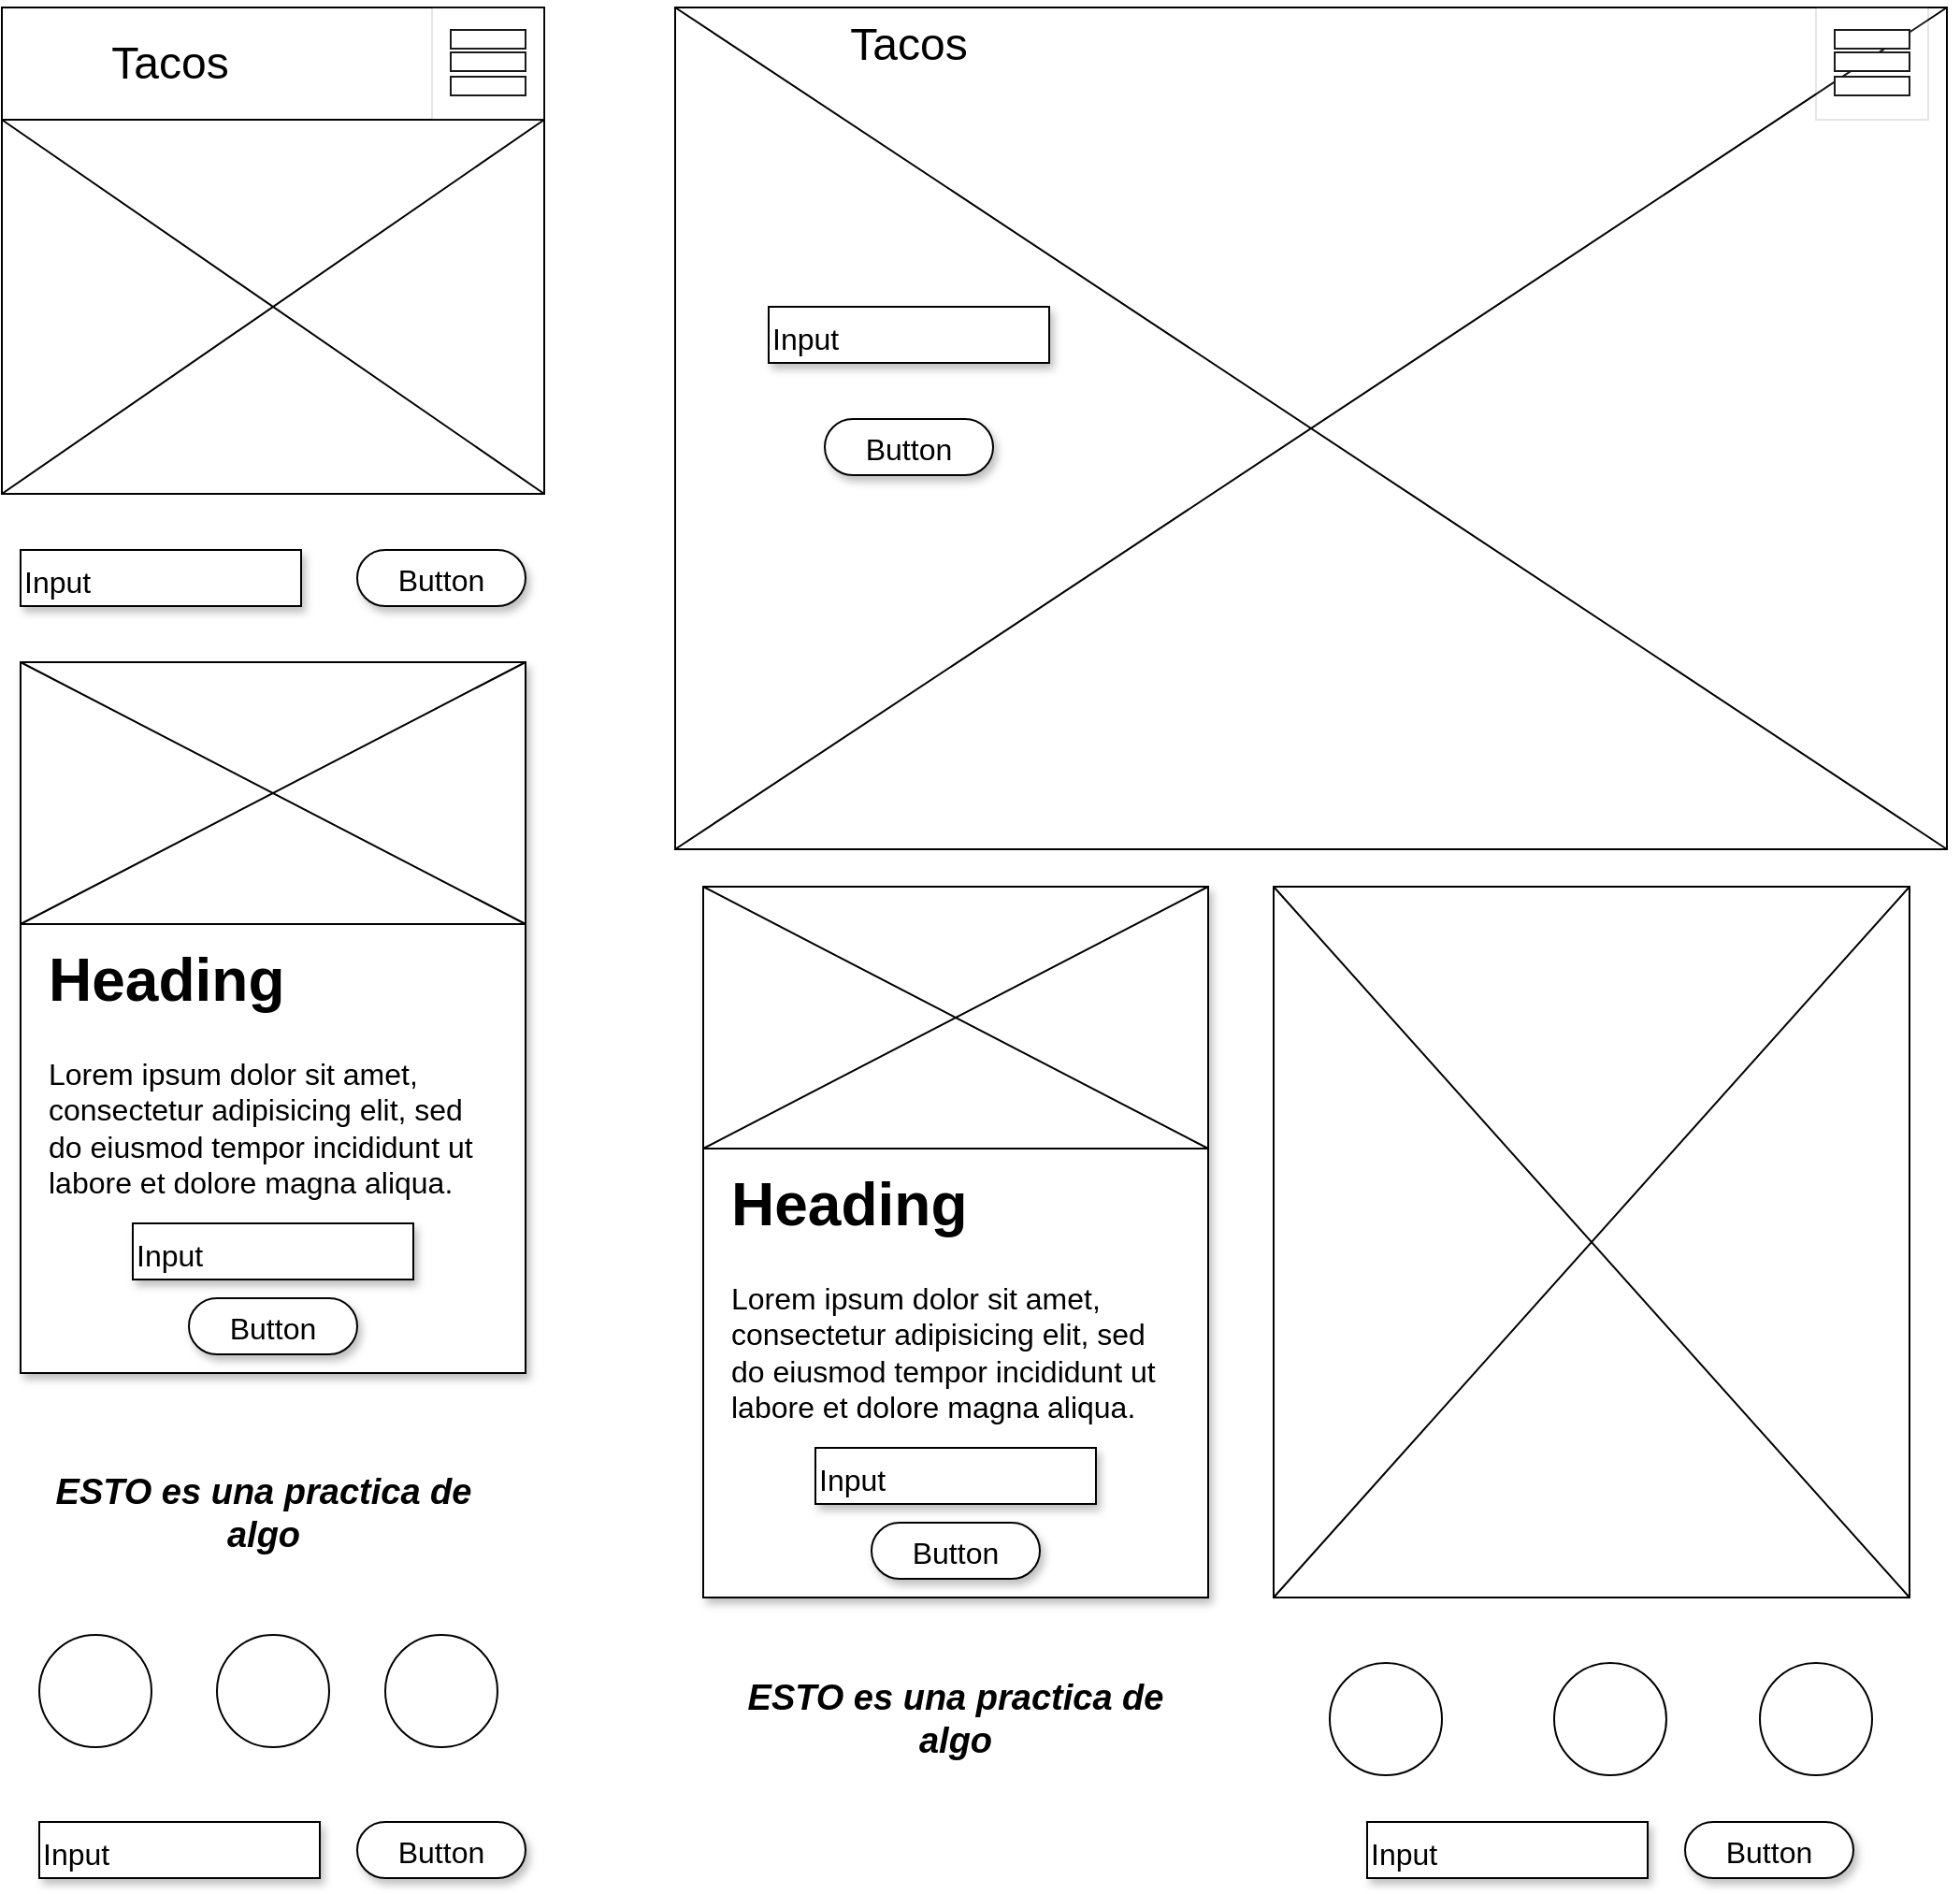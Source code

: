 <mxfile version="14.1.8" type="device"><diagram id="pO1tTk4rZIYUtTO3TMYp" name="Página-1"><mxGraphModel dx="1024" dy="592" grid="1" gridSize="10" guides="1" tooltips="1" connect="1" arrows="1" fold="1" page="1" pageScale="1" pageWidth="850" pageHeight="1100" math="0" shadow="0"><root><mxCell id="0"/><mxCell id="1" parent="0"/><mxCell id="yyGFAyj-d4QQvks7vko5-1" value="" style="rounded=0;whiteSpace=wrap;html=1;shadow=1;glass=0;sketch=0;fontSize=16;align=center;" vertex="1" parent="1"><mxGeometry x="415" y="510" width="270" height="380" as="geometry"/></mxCell><mxCell id="yyGFAyj-d4QQvks7vko5-2" value="" style="rounded=0;whiteSpace=wrap;html=1;" vertex="1" parent="1"><mxGeometry x="40" y="40" width="290" height="60" as="geometry"/></mxCell><mxCell id="yyGFAyj-d4QQvks7vko5-3" value="Tacos" style="text;html=1;strokeColor=none;fillColor=none;align=center;verticalAlign=middle;whiteSpace=wrap;rounded=0;fontSize=24;" vertex="1" parent="1"><mxGeometry x="50" y="60" width="160" height="20" as="geometry"/></mxCell><mxCell id="yyGFAyj-d4QQvks7vko5-4" value="" style="group" vertex="1" connectable="0" parent="1"><mxGeometry x="40" y="100" width="290" height="200" as="geometry"/></mxCell><mxCell id="yyGFAyj-d4QQvks7vko5-5" value="" style="rounded=0;whiteSpace=wrap;html=1;fontSize=24;" vertex="1" parent="yyGFAyj-d4QQvks7vko5-4"><mxGeometry width="290" height="200" as="geometry"/></mxCell><mxCell id="yyGFAyj-d4QQvks7vko5-6" value="" style="endArrow=none;html=1;fontSize=24;entryX=1;entryY=0;entryDx=0;entryDy=0;exitX=0;exitY=1;exitDx=0;exitDy=0;" edge="1" parent="yyGFAyj-d4QQvks7vko5-4" source="yyGFAyj-d4QQvks7vko5-5" target="yyGFAyj-d4QQvks7vko5-5"><mxGeometry width="50" height="50" relative="1" as="geometry"><mxPoint x="48.333" y="566.667" as="sourcePoint"/><mxPoint x="169.167" y="400" as="targetPoint"/></mxGeometry></mxCell><mxCell id="yyGFAyj-d4QQvks7vko5-7" value="" style="endArrow=none;html=1;fontSize=24;exitX=0;exitY=0;exitDx=0;exitDy=0;entryX=1;entryY=1;entryDx=0;entryDy=0;" edge="1" parent="yyGFAyj-d4QQvks7vko5-4" source="yyGFAyj-d4QQvks7vko5-5" target="yyGFAyj-d4QQvks7vko5-5"><mxGeometry width="50" height="50" relative="1" as="geometry"><mxPoint x="72.5" y="466.667" as="sourcePoint"/><mxPoint x="193.333" y="300" as="targetPoint"/></mxGeometry></mxCell><mxCell id="yyGFAyj-d4QQvks7vko5-8" value="" style="group" vertex="1" connectable="0" parent="1"><mxGeometry x="270" y="40" width="60" height="60" as="geometry"/></mxCell><mxCell id="yyGFAyj-d4QQvks7vko5-9" value="" style="rounded=0;whiteSpace=wrap;html=1;container=0;" vertex="1" parent="yyGFAyj-d4QQvks7vko5-8"><mxGeometry x="10" y="12" width="40" height="10" as="geometry"/></mxCell><mxCell id="yyGFAyj-d4QQvks7vko5-10" value="" style="rounded=0;whiteSpace=wrap;html=1;container=0;" vertex="1" parent="yyGFAyj-d4QQvks7vko5-8"><mxGeometry x="10" y="24" width="40" height="10" as="geometry"/></mxCell><mxCell id="yyGFAyj-d4QQvks7vko5-11" value="" style="rounded=0;whiteSpace=wrap;html=1;container=0;" vertex="1" parent="yyGFAyj-d4QQvks7vko5-8"><mxGeometry x="10" y="37" width="40" height="10" as="geometry"/></mxCell><mxCell id="yyGFAyj-d4QQvks7vko5-12" value="" style="rounded=0;whiteSpace=wrap;html=1;fontSize=24;opacity=10;container=0;" vertex="1" parent="yyGFAyj-d4QQvks7vko5-8"><mxGeometry width="60" height="60" as="geometry"/></mxCell><mxCell id="yyGFAyj-d4QQvks7vko5-13" value="&lt;font style=&quot;font-size: 16px&quot;&gt;Input&lt;/font&gt;" style="rounded=0;whiteSpace=wrap;html=1;fontSize=24;shadow=1;sketch=0;align=left;" vertex="1" parent="1"><mxGeometry x="50" y="330" width="150" height="30" as="geometry"/></mxCell><mxCell id="yyGFAyj-d4QQvks7vko5-14" value="&lt;font style=&quot;font-size: 16px;&quot;&gt;Button&lt;/font&gt;" style="rounded=1;whiteSpace=wrap;html=1;shadow=1;sketch=0;fontSize=16;glass=0;arcSize=50;align=center;verticalAlign=middle;spacingTop=1;" vertex="1" parent="1"><mxGeometry x="230" y="330" width="90" height="30" as="geometry"/></mxCell><mxCell id="yyGFAyj-d4QQvks7vko5-15" value="" style="group;rounded=1;shadow=1;glass=0;sketch=0;fontSize=16;align=center;" vertex="1" connectable="0" parent="1"><mxGeometry x="415" y="510" width="270" height="140" as="geometry"/></mxCell><mxCell id="yyGFAyj-d4QQvks7vko5-16" value="" style="rounded=0;whiteSpace=wrap;html=1;fontSize=24;" vertex="1" parent="yyGFAyj-d4QQvks7vko5-15"><mxGeometry width="270" height="140" as="geometry"/></mxCell><mxCell id="yyGFAyj-d4QQvks7vko5-17" value="" style="endArrow=none;html=1;fontSize=24;entryX=1;entryY=0;entryDx=0;entryDy=0;exitX=0;exitY=1;exitDx=0;exitDy=0;" edge="1" parent="yyGFAyj-d4QQvks7vko5-15" source="yyGFAyj-d4QQvks7vko5-16" target="yyGFAyj-d4QQvks7vko5-16"><mxGeometry width="50" height="50" relative="1" as="geometry"><mxPoint x="45.0" y="396.667" as="sourcePoint"/><mxPoint x="157.5" y="280" as="targetPoint"/></mxGeometry></mxCell><mxCell id="yyGFAyj-d4QQvks7vko5-18" value="" style="endArrow=none;html=1;fontSize=24;exitX=0;exitY=0;exitDx=0;exitDy=0;entryX=1;entryY=1;entryDx=0;entryDy=0;" edge="1" parent="yyGFAyj-d4QQvks7vko5-15" source="yyGFAyj-d4QQvks7vko5-16" target="yyGFAyj-d4QQvks7vko5-16"><mxGeometry width="50" height="50" relative="1" as="geometry"><mxPoint x="67.5" y="326.667" as="sourcePoint"/><mxPoint x="180.0" y="210" as="targetPoint"/></mxGeometry></mxCell><mxCell id="yyGFAyj-d4QQvks7vko5-19" value="&lt;h1&gt;Heading&lt;/h1&gt;&lt;p&gt;Lorem ipsum dolor sit amet, consectetur adipisicing elit, sed do eiusmod tempor incididunt ut labore et dolore magna aliqua.&lt;/p&gt;" style="text;html=1;strokeColor=none;fillColor=none;spacing=5;spacingTop=-20;whiteSpace=wrap;overflow=hidden;rounded=0;shadow=1;glass=0;sketch=0;fontSize=16;align=left;" vertex="1" parent="1"><mxGeometry x="425" y="650" width="250" height="150" as="geometry"/></mxCell><mxCell id="yyGFAyj-d4QQvks7vko5-20" value="&lt;font style=&quot;font-size: 16px&quot;&gt;Input&lt;/font&gt;" style="rounded=0;whiteSpace=wrap;html=1;fontSize=24;shadow=1;sketch=0;align=left;" vertex="1" parent="1"><mxGeometry x="475" y="810" width="150" height="30" as="geometry"/></mxCell><mxCell id="yyGFAyj-d4QQvks7vko5-21" value="&lt;font style=&quot;font-size: 16px;&quot;&gt;Button&lt;/font&gt;" style="rounded=1;whiteSpace=wrap;html=1;shadow=1;sketch=0;fontSize=16;glass=0;arcSize=50;align=center;verticalAlign=middle;spacingTop=1;" vertex="1" parent="1"><mxGeometry x="505" y="850" width="90" height="30" as="geometry"/></mxCell><mxCell id="yyGFAyj-d4QQvks7vko5-22" value="" style="group;rounded=1;shadow=1;glass=0;sketch=0;fontSize=16;align=left;" vertex="1" connectable="0" parent="1"><mxGeometry x="400" y="40" width="680" height="450" as="geometry"/></mxCell><mxCell id="yyGFAyj-d4QQvks7vko5-23" value="" style="rounded=0;whiteSpace=wrap;html=1;fontSize=24;" vertex="1" parent="yyGFAyj-d4QQvks7vko5-22"><mxGeometry width="680.0" height="450" as="geometry"/></mxCell><mxCell id="yyGFAyj-d4QQvks7vko5-24" value="" style="endArrow=none;html=1;fontSize=24;entryX=1;entryY=0;entryDx=0;entryDy=0;exitX=0;exitY=1;exitDx=0;exitDy=0;" edge="1" parent="yyGFAyj-d4QQvks7vko5-22" source="yyGFAyj-d4QQvks7vko5-23" target="yyGFAyj-d4QQvks7vko5-23"><mxGeometry width="50" height="50" relative="1" as="geometry"><mxPoint x="113.333" y="1275.0" as="sourcePoint"/><mxPoint x="396.667" y="900" as="targetPoint"/></mxGeometry></mxCell><mxCell id="yyGFAyj-d4QQvks7vko5-25" value="" style="endArrow=none;html=1;fontSize=24;exitX=0;exitY=0;exitDx=0;exitDy=0;entryX=1;entryY=1;entryDx=0;entryDy=0;" edge="1" parent="yyGFAyj-d4QQvks7vko5-22" source="yyGFAyj-d4QQvks7vko5-23" target="yyGFAyj-d4QQvks7vko5-23"><mxGeometry width="50" height="50" relative="1" as="geometry"><mxPoint x="170.0" y="1050" as="sourcePoint"/><mxPoint x="453.333" y="675" as="targetPoint"/></mxGeometry></mxCell><mxCell id="yyGFAyj-d4QQvks7vko5-26" value="&lt;font style=&quot;font-size: 16px;&quot;&gt;Button&lt;/font&gt;" style="rounded=1;whiteSpace=wrap;html=1;shadow=1;sketch=0;fontSize=16;glass=0;arcSize=50;align=center;verticalAlign=middle;spacingTop=1;" vertex="1" parent="yyGFAyj-d4QQvks7vko5-22"><mxGeometry x="80" y="220" width="90" height="30" as="geometry"/></mxCell><mxCell id="yyGFAyj-d4QQvks7vko5-27" value="" style="group;rounded=1;shadow=1;glass=0;sketch=0;fontSize=16;align=left;" vertex="1" connectable="0" parent="yyGFAyj-d4QQvks7vko5-22"><mxGeometry x="610" width="60" height="60" as="geometry"/></mxCell><mxCell id="yyGFAyj-d4QQvks7vko5-28" value="" style="rounded=0;whiteSpace=wrap;html=1;container=0;" vertex="1" parent="yyGFAyj-d4QQvks7vko5-27"><mxGeometry x="10" y="12" width="40" height="10" as="geometry"/></mxCell><mxCell id="yyGFAyj-d4QQvks7vko5-29" value="" style="rounded=0;whiteSpace=wrap;html=1;container=0;" vertex="1" parent="yyGFAyj-d4QQvks7vko5-27"><mxGeometry x="10" y="24" width="40" height="10" as="geometry"/></mxCell><mxCell id="yyGFAyj-d4QQvks7vko5-30" value="" style="rounded=0;whiteSpace=wrap;html=1;container=0;" vertex="1" parent="yyGFAyj-d4QQvks7vko5-27"><mxGeometry x="10" y="37" width="40" height="10" as="geometry"/></mxCell><mxCell id="yyGFAyj-d4QQvks7vko5-31" value="" style="rounded=0;whiteSpace=wrap;html=1;fontSize=24;opacity=10;container=0;" vertex="1" parent="yyGFAyj-d4QQvks7vko5-27"><mxGeometry width="60" height="60" as="geometry"/></mxCell><mxCell id="yyGFAyj-d4QQvks7vko5-32" value="Tacos" style="text;html=1;strokeColor=none;fillColor=none;align=center;verticalAlign=middle;whiteSpace=wrap;rounded=0;fontSize=24;" vertex="1" parent="yyGFAyj-d4QQvks7vko5-22"><mxGeometry x="45" y="10" width="160" height="20" as="geometry"/></mxCell><mxCell id="yyGFAyj-d4QQvks7vko5-33" value="&lt;font style=&quot;font-size: 16px&quot;&gt;Input&lt;/font&gt;" style="rounded=0;whiteSpace=wrap;html=1;fontSize=24;shadow=1;sketch=0;align=left;glass=0;" vertex="1" parent="1"><mxGeometry x="450" y="200" width="150" height="30" as="geometry"/></mxCell><mxCell id="yyGFAyj-d4QQvks7vko5-34" value="" style="group;rounded=1;shadow=1;glass=0;sketch=0;fontSize=16;align=left;" vertex="1" connectable="0" parent="1"><mxGeometry x="720" y="510" width="340" height="380" as="geometry"/></mxCell><mxCell id="yyGFAyj-d4QQvks7vko5-35" value="" style="rounded=0;whiteSpace=wrap;html=1;fontSize=24;" vertex="1" parent="yyGFAyj-d4QQvks7vko5-34"><mxGeometry width="340.0" height="380" as="geometry"/></mxCell><mxCell id="yyGFAyj-d4QQvks7vko5-36" value="" style="endArrow=none;html=1;fontSize=24;entryX=1;entryY=0;entryDx=0;entryDy=0;exitX=0;exitY=1;exitDx=0;exitDy=0;" edge="1" parent="yyGFAyj-d4QQvks7vko5-34" source="yyGFAyj-d4QQvks7vko5-35" target="yyGFAyj-d4QQvks7vko5-35"><mxGeometry width="50" height="50" relative="1" as="geometry"><mxPoint x="56.667" y="1076.667" as="sourcePoint"/><mxPoint x="198.333" y="760" as="targetPoint"/></mxGeometry></mxCell><mxCell id="yyGFAyj-d4QQvks7vko5-37" value="" style="endArrow=none;html=1;fontSize=24;exitX=0;exitY=0;exitDx=0;exitDy=0;entryX=1;entryY=1;entryDx=0;entryDy=0;" edge="1" parent="yyGFAyj-d4QQvks7vko5-34" source="yyGFAyj-d4QQvks7vko5-35" target="yyGFAyj-d4QQvks7vko5-35"><mxGeometry width="50" height="50" relative="1" as="geometry"><mxPoint x="85.0" y="886.667" as="sourcePoint"/><mxPoint x="226.667" y="570" as="targetPoint"/></mxGeometry></mxCell><mxCell id="yyGFAyj-d4QQvks7vko5-38" value="" style="rounded=0;whiteSpace=wrap;html=1;shadow=1;glass=0;sketch=0;fontSize=16;align=center;" vertex="1" parent="1"><mxGeometry x="50" y="390" width="270" height="380" as="geometry"/></mxCell><mxCell id="yyGFAyj-d4QQvks7vko5-39" value="" style="group;rounded=1;shadow=1;glass=0;sketch=0;fontSize=16;align=center;" vertex="1" connectable="0" parent="1"><mxGeometry x="50" y="390" width="270" height="140" as="geometry"/></mxCell><mxCell id="yyGFAyj-d4QQvks7vko5-40" value="" style="rounded=0;whiteSpace=wrap;html=1;fontSize=24;" vertex="1" parent="yyGFAyj-d4QQvks7vko5-39"><mxGeometry width="270" height="140" as="geometry"/></mxCell><mxCell id="yyGFAyj-d4QQvks7vko5-41" value="" style="endArrow=none;html=1;fontSize=24;entryX=1;entryY=0;entryDx=0;entryDy=0;exitX=0;exitY=1;exitDx=0;exitDy=0;" edge="1" parent="yyGFAyj-d4QQvks7vko5-39" source="yyGFAyj-d4QQvks7vko5-40" target="yyGFAyj-d4QQvks7vko5-40"><mxGeometry width="50" height="50" relative="1" as="geometry"><mxPoint x="45.0" y="396.667" as="sourcePoint"/><mxPoint x="157.5" y="280" as="targetPoint"/></mxGeometry></mxCell><mxCell id="yyGFAyj-d4QQvks7vko5-42" value="" style="endArrow=none;html=1;fontSize=24;exitX=0;exitY=0;exitDx=0;exitDy=0;entryX=1;entryY=1;entryDx=0;entryDy=0;" edge="1" parent="yyGFAyj-d4QQvks7vko5-39" source="yyGFAyj-d4QQvks7vko5-40" target="yyGFAyj-d4QQvks7vko5-40"><mxGeometry width="50" height="50" relative="1" as="geometry"><mxPoint x="67.5" y="326.667" as="sourcePoint"/><mxPoint x="180.0" y="210" as="targetPoint"/></mxGeometry></mxCell><mxCell id="yyGFAyj-d4QQvks7vko5-43" value="&lt;h1&gt;Heading&lt;/h1&gt;&lt;p&gt;Lorem ipsum dolor sit amet, consectetur adipisicing elit, sed do eiusmod tempor incididunt ut labore et dolore magna aliqua.&lt;/p&gt;" style="text;html=1;strokeColor=none;fillColor=none;spacing=5;spacingTop=-20;whiteSpace=wrap;overflow=hidden;rounded=0;shadow=1;glass=0;sketch=0;fontSize=16;align=left;" vertex="1" parent="1"><mxGeometry x="60" y="530" width="250" height="150" as="geometry"/></mxCell><mxCell id="yyGFAyj-d4QQvks7vko5-44" value="&lt;font style=&quot;font-size: 16px&quot;&gt;Input&lt;/font&gt;" style="rounded=0;whiteSpace=wrap;html=1;fontSize=24;shadow=1;sketch=0;align=left;" vertex="1" parent="1"><mxGeometry x="110" y="690" width="150" height="30" as="geometry"/></mxCell><mxCell id="yyGFAyj-d4QQvks7vko5-45" value="&lt;font style=&quot;font-size: 16px;&quot;&gt;Button&lt;/font&gt;" style="rounded=1;whiteSpace=wrap;html=1;shadow=1;sketch=0;fontSize=16;glass=0;arcSize=50;align=center;verticalAlign=middle;spacingTop=1;" vertex="1" parent="1"><mxGeometry x="140" y="730" width="90" height="30" as="geometry"/></mxCell><mxCell id="yyGFAyj-d4QQvks7vko5-46" value="ESTO es una practica de algo" style="text;html=1;strokeColor=none;fillColor=none;align=center;verticalAlign=middle;whiteSpace=wrap;rounded=0;shadow=1;glass=0;sketch=0;fontSize=19;fontStyle=3" vertex="1" parent="1"><mxGeometry x="60" y="810" width="240" height="70" as="geometry"/></mxCell><mxCell id="yyGFAyj-d4QQvks7vko5-47" value="" style="ellipse;whiteSpace=wrap;html=1;aspect=fixed;rounded=1;shadow=0;glass=0;sketch=0;fontSize=19;align=left;" vertex="1" parent="1"><mxGeometry x="60" y="910" width="60" height="60" as="geometry"/></mxCell><mxCell id="yyGFAyj-d4QQvks7vko5-48" value="" style="ellipse;whiteSpace=wrap;html=1;aspect=fixed;rounded=1;shadow=0;glass=0;sketch=0;fontSize=19;align=left;" vertex="1" parent="1"><mxGeometry x="155" y="910" width="60" height="60" as="geometry"/></mxCell><mxCell id="yyGFAyj-d4QQvks7vko5-49" value="" style="ellipse;whiteSpace=wrap;html=1;aspect=fixed;rounded=1;shadow=0;glass=0;sketch=0;fontSize=19;align=left;" vertex="1" parent="1"><mxGeometry x="245" y="910" width="60" height="60" as="geometry"/></mxCell><mxCell id="yyGFAyj-d4QQvks7vko5-50" value="&lt;font style=&quot;font-size: 16px&quot;&gt;Input&lt;/font&gt;" style="rounded=0;whiteSpace=wrap;html=1;fontSize=24;shadow=1;sketch=0;align=left;" vertex="1" parent="1"><mxGeometry x="60" y="1010" width="150" height="30" as="geometry"/></mxCell><mxCell id="yyGFAyj-d4QQvks7vko5-51" value="&lt;font style=&quot;font-size: 16px;&quot;&gt;Button&lt;/font&gt;" style="rounded=1;whiteSpace=wrap;html=1;shadow=1;sketch=0;fontSize=16;glass=0;arcSize=50;align=center;verticalAlign=middle;spacingTop=1;" vertex="1" parent="1"><mxGeometry x="230" y="1010" width="90" height="30" as="geometry"/></mxCell><mxCell id="yyGFAyj-d4QQvks7vko5-52" value="ESTO es una practica de algo" style="text;html=1;strokeColor=none;fillColor=none;align=center;verticalAlign=middle;whiteSpace=wrap;rounded=0;shadow=1;glass=0;sketch=0;fontSize=19;fontStyle=3" vertex="1" parent="1"><mxGeometry x="430" y="920" width="240" height="70" as="geometry"/></mxCell><mxCell id="yyGFAyj-d4QQvks7vko5-53" value="" style="ellipse;whiteSpace=wrap;html=1;aspect=fixed;rounded=1;shadow=0;glass=0;sketch=0;fontSize=19;align=left;" vertex="1" parent="1"><mxGeometry x="750" y="925" width="60" height="60" as="geometry"/></mxCell><mxCell id="yyGFAyj-d4QQvks7vko5-54" value="" style="ellipse;whiteSpace=wrap;html=1;aspect=fixed;rounded=1;shadow=0;glass=0;sketch=0;fontSize=19;align=left;" vertex="1" parent="1"><mxGeometry x="870" y="925" width="60" height="60" as="geometry"/></mxCell><mxCell id="yyGFAyj-d4QQvks7vko5-55" value="" style="ellipse;whiteSpace=wrap;html=1;aspect=fixed;rounded=1;shadow=0;glass=0;sketch=0;fontSize=19;align=left;" vertex="1" parent="1"><mxGeometry x="980" y="925" width="60" height="60" as="geometry"/></mxCell><mxCell id="yyGFAyj-d4QQvks7vko5-56" value="&lt;font style=&quot;font-size: 16px&quot;&gt;Input&lt;/font&gt;" style="rounded=0;whiteSpace=wrap;html=1;fontSize=24;shadow=1;sketch=0;align=left;" vertex="1" parent="1"><mxGeometry x="770" y="1010" width="150" height="30" as="geometry"/></mxCell><mxCell id="yyGFAyj-d4QQvks7vko5-57" value="&lt;font style=&quot;font-size: 16px;&quot;&gt;Button&lt;/font&gt;" style="rounded=1;whiteSpace=wrap;html=1;shadow=1;sketch=0;fontSize=16;glass=0;arcSize=50;align=center;verticalAlign=middle;spacingTop=1;" vertex="1" parent="1"><mxGeometry x="940" y="1010" width="90" height="30" as="geometry"/></mxCell></root></mxGraphModel></diagram></mxfile>